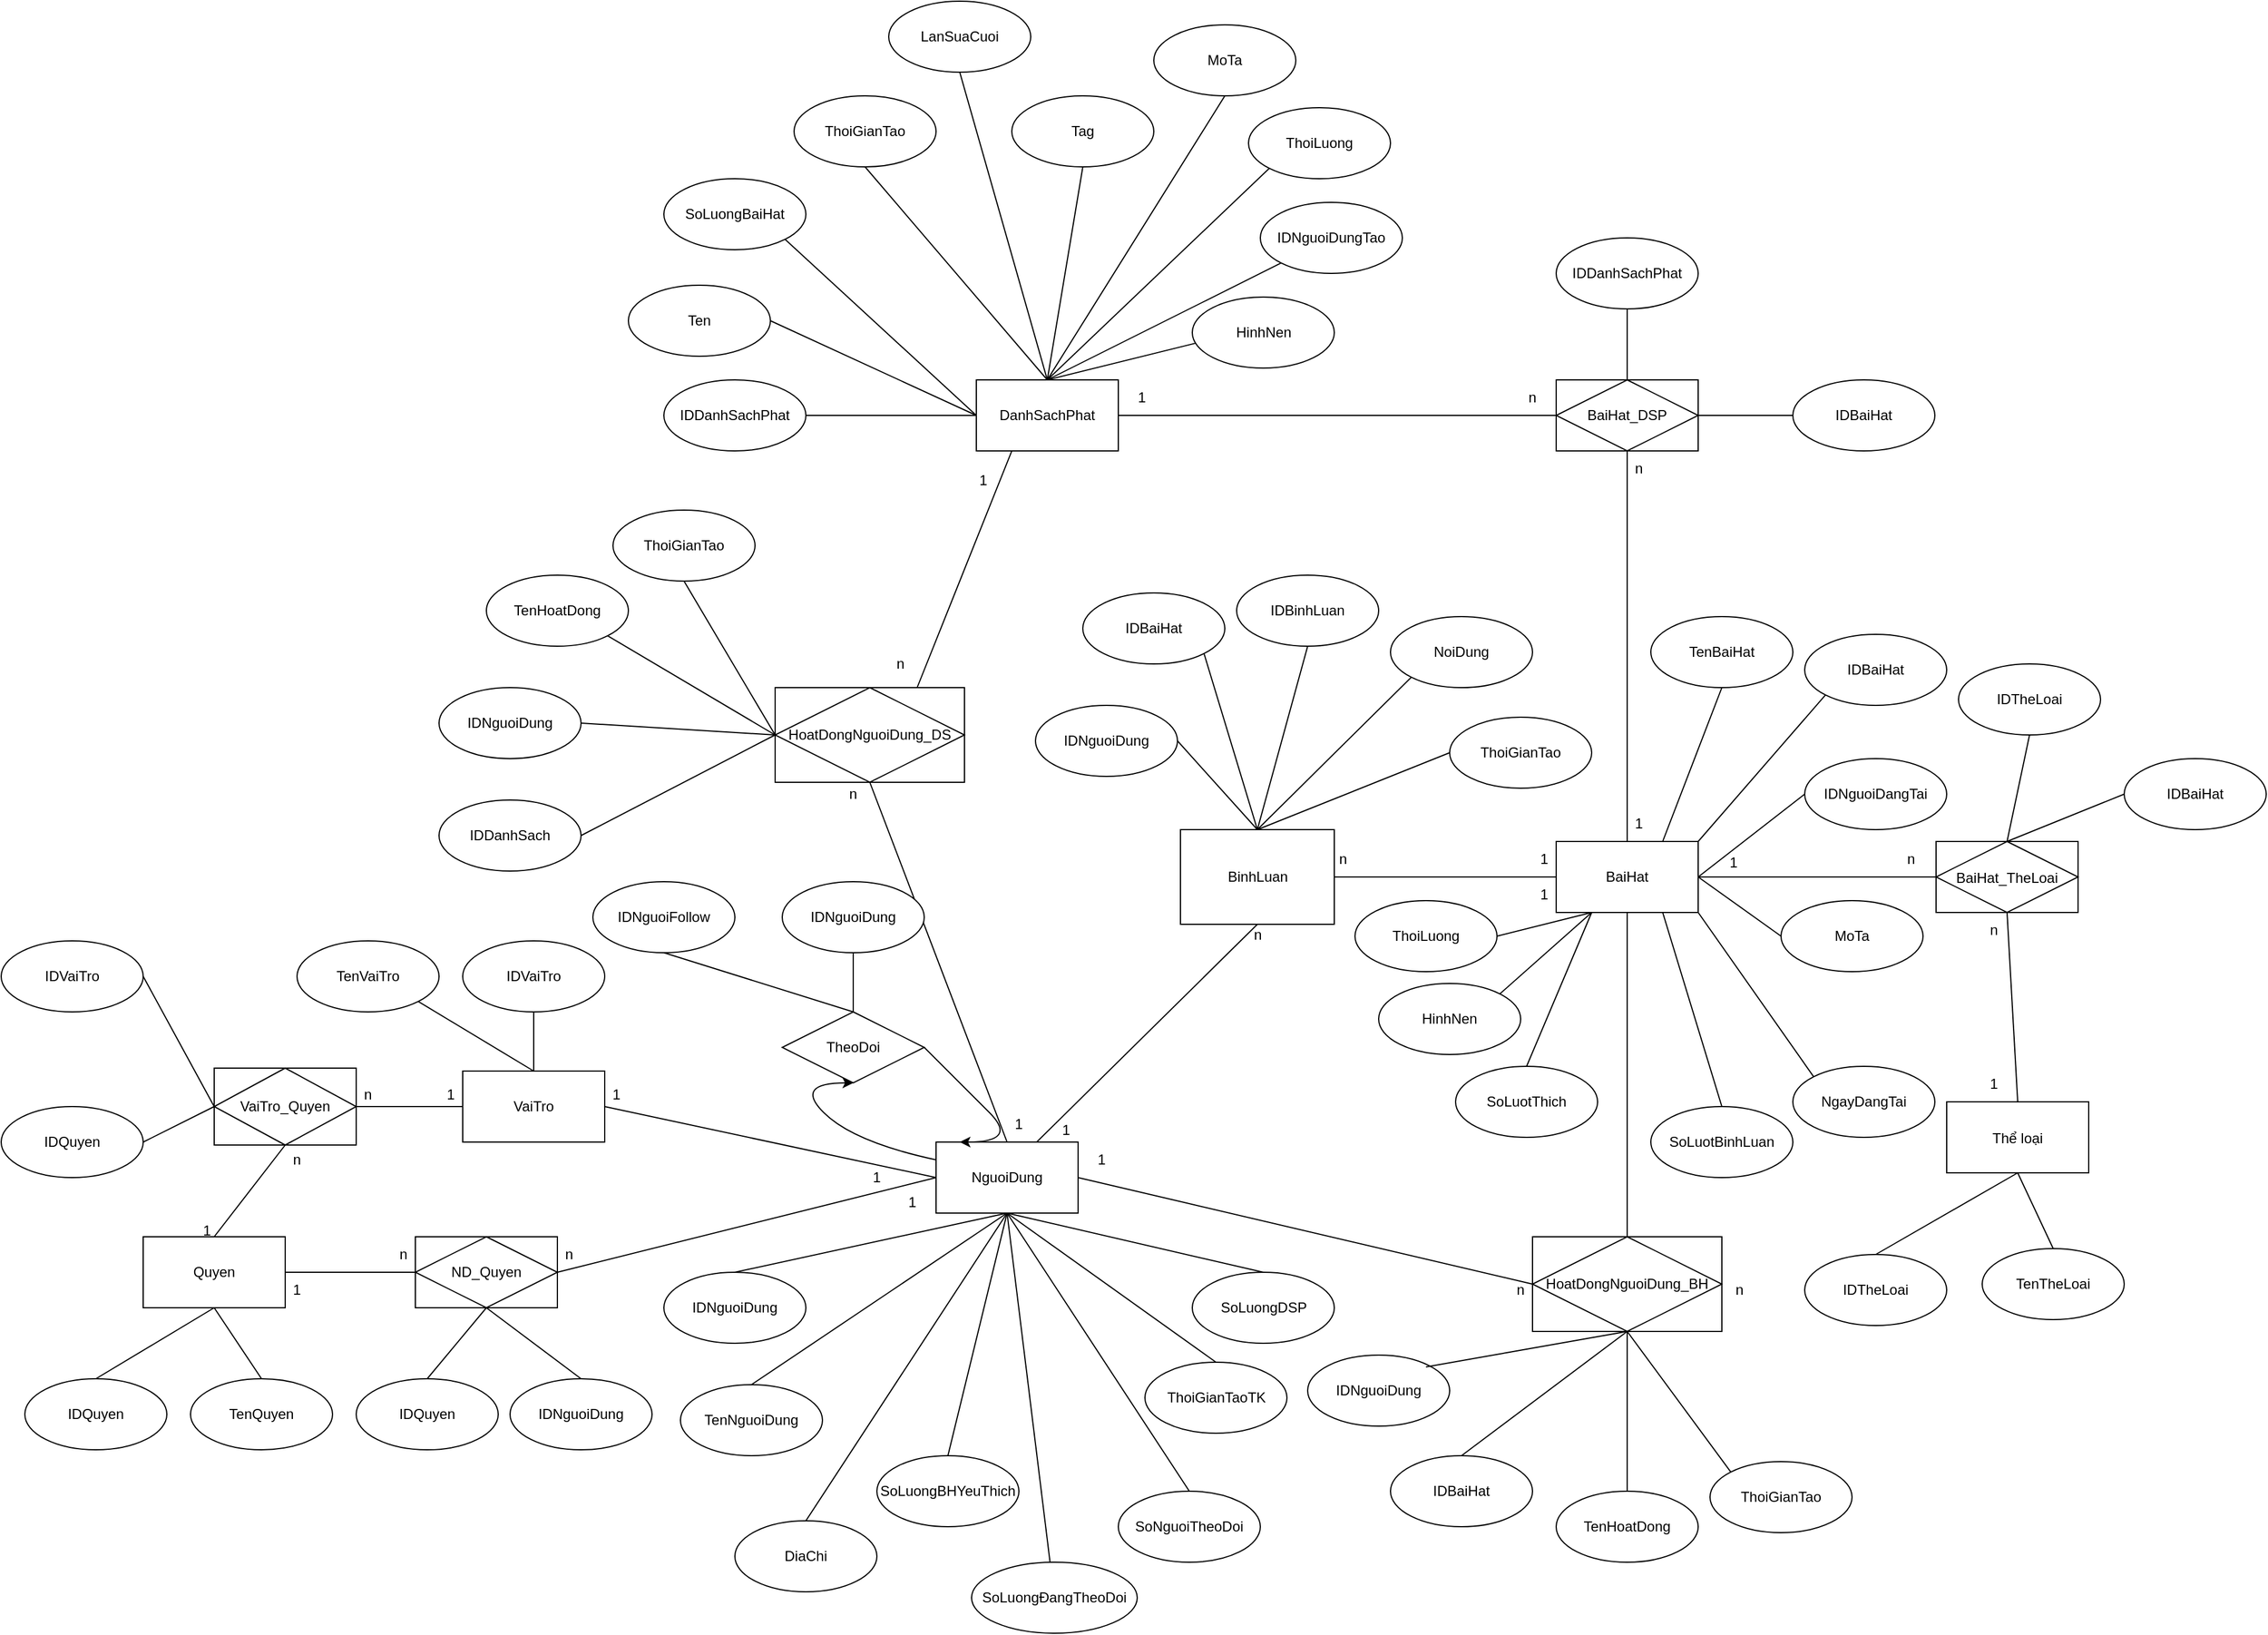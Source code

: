 <mxfile version="22.0.2" type="device">
  <diagram name="Page-1" id="-ILcoEL2dhSZUmV7pRNn">
    <mxGraphModel dx="2293" dy="1827" grid="1" gridSize="10" guides="1" tooltips="1" connect="1" arrows="1" fold="1" page="1" pageScale="1" pageWidth="827" pageHeight="1169" math="0" shadow="0">
      <root>
        <mxCell id="0" />
        <mxCell id="1" parent="0" />
        <mxCell id="sT2HtNUTp19_M7BvmEgK-2" value="NguoiDung" style="rounded=0;whiteSpace=wrap;html=1;" parent="1" vertex="1">
          <mxGeometry x="626" y="504" width="120" height="60" as="geometry" />
        </mxCell>
        <mxCell id="sT2HtNUTp19_M7BvmEgK-5" value="BaiHat" style="rounded=0;whiteSpace=wrap;html=1;" parent="1" vertex="1">
          <mxGeometry x="1150" y="250" width="120" height="60" as="geometry" />
        </mxCell>
        <mxCell id="sT2HtNUTp19_M7BvmEgK-6" value="DanhSachPhat" style="rounded=0;whiteSpace=wrap;html=1;" parent="1" vertex="1">
          <mxGeometry x="660" y="-140" width="120" height="60" as="geometry" />
        </mxCell>
        <mxCell id="sT2HtNUTp19_M7BvmEgK-13" value="VaiTro" style="rounded=0;whiteSpace=wrap;html=1;" parent="1" vertex="1">
          <mxGeometry x="226" y="444" width="120" height="60" as="geometry" />
        </mxCell>
        <mxCell id="sT2HtNUTp19_M7BvmEgK-16" value="" style="endArrow=none;html=1;rounded=0;exitX=0;exitY=0.5;exitDx=0;exitDy=0;entryX=1;entryY=0.5;entryDx=0;entryDy=0;" parent="1" source="sT2HtNUTp19_M7BvmEgK-2" target="sT2HtNUTp19_M7BvmEgK-13" edge="1">
          <mxGeometry width="50" height="50" relative="1" as="geometry">
            <mxPoint x="976" y="544" as="sourcePoint" />
            <mxPoint x="386" y="524" as="targetPoint" />
          </mxGeometry>
        </mxCell>
        <mxCell id="sT2HtNUTp19_M7BvmEgK-17" value="" style="endArrow=none;html=1;rounded=0;exitX=0.75;exitY=0;exitDx=0;exitDy=0;entryX=0.25;entryY=1;entryDx=0;entryDy=0;" parent="1" source="sT2HtNUTp19_M7BvmEgK-34" target="sT2HtNUTp19_M7BvmEgK-6" edge="1">
          <mxGeometry width="50" height="50" relative="1" as="geometry">
            <mxPoint x="370" as="sourcePoint" />
            <mxPoint x="374" y="80" as="targetPoint" />
          </mxGeometry>
        </mxCell>
        <mxCell id="sT2HtNUTp19_M7BvmEgK-21" value="" style="endArrow=none;html=1;rounded=0;exitX=0.5;exitY=0;exitDx=0;exitDy=0;entryX=0.5;entryY=1;entryDx=0;entryDy=0;" parent="1" source="sT2HtNUTp19_M7BvmEgK-37" target="sT2HtNUTp19_M7BvmEgK-5" edge="1">
          <mxGeometry width="50" height="50" relative="1" as="geometry">
            <mxPoint x="620.0" y="280" as="sourcePoint" />
            <mxPoint x="510" y="10" as="targetPoint" />
          </mxGeometry>
        </mxCell>
        <mxCell id="sT2HtNUTp19_M7BvmEgK-22" value="" style="endArrow=none;html=1;rounded=0;exitX=0;exitY=0.5;exitDx=0;exitDy=0;entryX=1;entryY=0.5;entryDx=0;entryDy=0;" parent="1" source="sT2HtNUTp19_M7BvmEgK-37" target="sT2HtNUTp19_M7BvmEgK-2" edge="1">
          <mxGeometry width="50" height="50" relative="1" as="geometry">
            <mxPoint x="460.0" y="280" as="sourcePoint" />
            <mxPoint x="520" y="20" as="targetPoint" />
          </mxGeometry>
        </mxCell>
        <mxCell id="sT2HtNUTp19_M7BvmEgK-29" value="" style="endArrow=none;html=1;rounded=0;entryX=0.5;entryY=0;entryDx=0;entryDy=0;exitX=0.5;exitY=1;exitDx=0;exitDy=0;" parent="1" source="sT2HtNUTp19_M7BvmEgK-35" target="sT2HtNUTp19_M7BvmEgK-2" edge="1">
          <mxGeometry width="50" height="50" relative="1" as="geometry">
            <mxPoint x="490" y="30" as="sourcePoint" />
            <mxPoint x="150" y="290" as="targetPoint" />
          </mxGeometry>
        </mxCell>
        <mxCell id="sT2HtNUTp19_M7BvmEgK-31" value="Quyen" style="rounded=0;whiteSpace=wrap;html=1;" parent="1" vertex="1">
          <mxGeometry x="-44" y="584" width="120" height="60" as="geometry" />
        </mxCell>
        <mxCell id="sT2HtNUTp19_M7BvmEgK-34" value="" style="whiteSpace=wrap;html=1;" parent="1" vertex="1">
          <mxGeometry x="490" y="120" width="160" height="80" as="geometry" />
        </mxCell>
        <mxCell id="sT2HtNUTp19_M7BvmEgK-35" value="HoatDongNguoiDung_DS" style="rhombus;whiteSpace=wrap;html=1;" parent="1" vertex="1">
          <mxGeometry x="490" y="120" width="160" height="80" as="geometry" />
        </mxCell>
        <mxCell id="sT2HtNUTp19_M7BvmEgK-36" value="" style="whiteSpace=wrap;html=1;" parent="1" vertex="1">
          <mxGeometry x="1130" y="584" width="160" height="80" as="geometry" />
        </mxCell>
        <mxCell id="sT2HtNUTp19_M7BvmEgK-37" value="HoatDongNguoiDung_BH" style="rhombus;whiteSpace=wrap;html=1;" parent="1" vertex="1">
          <mxGeometry x="1130" y="584" width="160" height="80" as="geometry" />
        </mxCell>
        <mxCell id="sT2HtNUTp19_M7BvmEgK-38" value="" style="endArrow=none;html=1;rounded=0;exitX=0.5;exitY=0;exitDx=0;exitDy=0;entryX=0.5;entryY=1;entryDx=0;entryDy=0;" parent="1" source="sT2HtNUTp19_M7BvmEgK-31" target="8v8AophPvBQzJHV3zYns-29" edge="1">
          <mxGeometry width="50" height="50" relative="1" as="geometry">
            <mxPoint x="636" y="544" as="sourcePoint" />
            <mxPoint x="76" y="514" as="targetPoint" />
          </mxGeometry>
        </mxCell>
        <mxCell id="sT2HtNUTp19_M7BvmEgK-39" value="" style="endArrow=none;html=1;rounded=0;exitX=1;exitY=0.5;exitDx=0;exitDy=0;entryX=0;entryY=0.5;entryDx=0;entryDy=0;" parent="1" source="8v8AophPvBQzJHV3zYns-29" target="sT2HtNUTp19_M7BvmEgK-13" edge="1">
          <mxGeometry width="50" height="50" relative="1" as="geometry">
            <mxPoint x="126" y="474" as="sourcePoint" />
            <mxPoint x="396" y="554" as="targetPoint" />
          </mxGeometry>
        </mxCell>
        <mxCell id="sT2HtNUTp19_M7BvmEgK-41" value="" style="endArrow=none;html=1;rounded=0;exitX=0.5;exitY=1;exitDx=0;exitDy=0;" parent="1" source="8v8AophPvBQzJHV3zYns-56" target="sT2HtNUTp19_M7BvmEgK-5" edge="1">
          <mxGeometry width="50" height="50" relative="1" as="geometry">
            <mxPoint x="1210" y="-70" as="sourcePoint" />
            <mxPoint x="730" y="-100" as="targetPoint" />
          </mxGeometry>
        </mxCell>
        <mxCell id="sT2HtNUTp19_M7BvmEgK-42" value="" style="endArrow=none;html=1;rounded=0;exitX=0;exitY=0.5;exitDx=0;exitDy=0;entryX=1;entryY=0.5;entryDx=0;entryDy=0;" parent="1" source="8v8AophPvBQzJHV3zYns-56" target="sT2HtNUTp19_M7BvmEgK-6" edge="1">
          <mxGeometry width="50" height="50" relative="1" as="geometry">
            <mxPoint x="1130" y="-110" as="sourcePoint" />
            <mxPoint x="680" y="-90" as="targetPoint" />
          </mxGeometry>
        </mxCell>
        <mxCell id="sT2HtNUTp19_M7BvmEgK-54" value="NoiDung" style="ellipse;whiteSpace=wrap;html=1;" parent="1" vertex="1">
          <mxGeometry x="1010" y="60" width="120" height="60" as="geometry" />
        </mxCell>
        <mxCell id="sT2HtNUTp19_M7BvmEgK-56" value="IDNguoiDung" style="ellipse;whiteSpace=wrap;html=1;" parent="1" vertex="1">
          <mxGeometry x="710" y="135" width="120" height="60" as="geometry" />
        </mxCell>
        <mxCell id="sT2HtNUTp19_M7BvmEgK-57" value="ThoiGianTao" style="ellipse;whiteSpace=wrap;html=1;" parent="1" vertex="1">
          <mxGeometry x="1060" y="145" width="120" height="60" as="geometry" />
        </mxCell>
        <mxCell id="sT2HtNUTp19_M7BvmEgK-58" value="IDBaiHat" style="ellipse;whiteSpace=wrap;html=1;" parent="1" vertex="1">
          <mxGeometry x="750" y="40" width="120" height="60" as="geometry" />
        </mxCell>
        <mxCell id="vQQqNm_GQk6VHiv7V1Hn-1" value="BinhLuan" style="whiteSpace=wrap;html=1;" parent="1" vertex="1">
          <mxGeometry x="832.5" y="240" width="130" height="80" as="geometry" />
        </mxCell>
        <mxCell id="vQQqNm_GQk6VHiv7V1Hn-3" value="" style="endArrow=none;html=1;rounded=0;exitX=0;exitY=0.5;exitDx=0;exitDy=0;entryX=1;entryY=0.5;entryDx=0;entryDy=0;" parent="1" source="sT2HtNUTp19_M7BvmEgK-5" target="vQQqNm_GQk6VHiv7V1Hn-1" edge="1">
          <mxGeometry width="50" height="50" relative="1" as="geometry">
            <mxPoint x="810" y="290" as="sourcePoint" />
            <mxPoint x="1100" y="290" as="targetPoint" />
          </mxGeometry>
        </mxCell>
        <mxCell id="vQQqNm_GQk6VHiv7V1Hn-4" value="" style="endArrow=none;html=1;rounded=0;exitX=0.75;exitY=1;exitDx=0;exitDy=0;entryX=0.5;entryY=1;entryDx=0;entryDy=0;" parent="1" source="8v8AophPvBQzJHV3zYns-40" target="vQQqNm_GQk6VHiv7V1Hn-1" edge="1">
          <mxGeometry width="50" height="50" relative="1" as="geometry">
            <mxPoint x="820" y="300" as="sourcePoint" />
            <mxPoint x="655.0" y="190" as="targetPoint" />
          </mxGeometry>
        </mxCell>
        <mxCell id="vQQqNm_GQk6VHiv7V1Hn-5" value="" style="endArrow=none;html=1;rounded=0;entryX=0.5;entryY=0;entryDx=0;entryDy=0;exitX=0;exitY=0.5;exitDx=0;exitDy=0;" parent="1" source="sT2HtNUTp19_M7BvmEgK-57" target="vQQqNm_GQk6VHiv7V1Hn-1" edge="1">
          <mxGeometry width="50" height="50" relative="1" as="geometry">
            <mxPoint x="457.5" y="25" as="sourcePoint" />
            <mxPoint x="457.5" y="345" as="targetPoint" />
          </mxGeometry>
        </mxCell>
        <mxCell id="vQQqNm_GQk6VHiv7V1Hn-6" value="" style="endArrow=none;html=1;rounded=0;entryX=0.5;entryY=0;entryDx=0;entryDy=0;exitX=0;exitY=1;exitDx=0;exitDy=0;" parent="1" source="sT2HtNUTp19_M7BvmEgK-54" target="vQQqNm_GQk6VHiv7V1Hn-1" edge="1">
          <mxGeometry width="50" height="50" relative="1" as="geometry">
            <mxPoint x="467.5" y="35" as="sourcePoint" />
            <mxPoint x="877.5" y="235" as="targetPoint" />
          </mxGeometry>
        </mxCell>
        <mxCell id="vQQqNm_GQk6VHiv7V1Hn-7" value="" style="endArrow=none;html=1;rounded=0;entryX=1;entryY=1;entryDx=0;entryDy=0;exitX=0.5;exitY=0;exitDx=0;exitDy=0;" parent="1" source="vQQqNm_GQk6VHiv7V1Hn-1" target="sT2HtNUTp19_M7BvmEgK-58" edge="1">
          <mxGeometry width="50" height="50" relative="1" as="geometry">
            <mxPoint x="877.5" y="235" as="sourcePoint" />
            <mxPoint x="477.5" y="365" as="targetPoint" />
          </mxGeometry>
        </mxCell>
        <mxCell id="vQQqNm_GQk6VHiv7V1Hn-8" value="" style="endArrow=none;html=1;rounded=0;entryX=1;entryY=0.5;entryDx=0;entryDy=0;exitX=0.5;exitY=0;exitDx=0;exitDy=0;" parent="1" source="vQQqNm_GQk6VHiv7V1Hn-1" target="sT2HtNUTp19_M7BvmEgK-56" edge="1">
          <mxGeometry width="50" height="50" relative="1" as="geometry">
            <mxPoint x="877.5" y="235" as="sourcePoint" />
            <mxPoint x="487.5" y="375" as="targetPoint" />
          </mxGeometry>
        </mxCell>
        <mxCell id="vQQqNm_GQk6VHiv7V1Hn-10" value="TenHoatDong" style="ellipse;whiteSpace=wrap;html=1;direction=east;" parent="1" vertex="1">
          <mxGeometry x="246" y="25" width="120" height="60" as="geometry" />
        </mxCell>
        <mxCell id="vQQqNm_GQk6VHiv7V1Hn-11" value="ThoiGianTao" style="ellipse;whiteSpace=wrap;html=1;direction=east;" parent="1" vertex="1">
          <mxGeometry x="353" y="-30" width="120" height="60" as="geometry" />
        </mxCell>
        <mxCell id="vQQqNm_GQk6VHiv7V1Hn-13" value="IDNguoiDung" style="ellipse;whiteSpace=wrap;html=1;direction=east;" parent="1" vertex="1">
          <mxGeometry x="206" y="120" width="120" height="60" as="geometry" />
        </mxCell>
        <mxCell id="vQQqNm_GQk6VHiv7V1Hn-14" value="IDDanhSach" style="ellipse;whiteSpace=wrap;html=1;direction=east;" parent="1" vertex="1">
          <mxGeometry x="206" y="215" width="120" height="60" as="geometry" />
        </mxCell>
        <mxCell id="vQQqNm_GQk6VHiv7V1Hn-15" value="" style="endArrow=none;html=1;rounded=0;entryX=1;entryY=1;entryDx=0;entryDy=0;exitX=0;exitY=0.5;exitDx=0;exitDy=0;" parent="1" source="sT2HtNUTp19_M7BvmEgK-35" target="vQQqNm_GQk6VHiv7V1Hn-10" edge="1">
          <mxGeometry width="50" height="50" relative="1" as="geometry">
            <mxPoint x="-130" y="-275" as="sourcePoint" />
            <mxPoint x="-490" y="-405" as="targetPoint" />
          </mxGeometry>
        </mxCell>
        <mxCell id="vQQqNm_GQk6VHiv7V1Hn-16" value="" style="endArrow=none;html=1;rounded=0;exitX=0;exitY=0.5;exitDx=0;exitDy=0;entryX=0.5;entryY=1;entryDx=0;entryDy=0;" parent="1" source="sT2HtNUTp19_M7BvmEgK-34" target="vQQqNm_GQk6VHiv7V1Hn-11" edge="1">
          <mxGeometry width="50" height="50" relative="1" as="geometry">
            <mxPoint x="-130" y="-275" as="sourcePoint" />
            <mxPoint x="-480" y="-395" as="targetPoint" />
          </mxGeometry>
        </mxCell>
        <mxCell id="vQQqNm_GQk6VHiv7V1Hn-17" value="" style="endArrow=none;html=1;rounded=0;exitX=0;exitY=0.5;exitDx=0;exitDy=0;entryX=1;entryY=0.5;entryDx=0;entryDy=0;" parent="1" source="sT2HtNUTp19_M7BvmEgK-34" target="vQQqNm_GQk6VHiv7V1Hn-14" edge="1">
          <mxGeometry width="50" height="50" relative="1" as="geometry">
            <mxPoint x="-130" y="-275" as="sourcePoint" />
            <mxPoint x="-470" y="-385" as="targetPoint" />
          </mxGeometry>
        </mxCell>
        <mxCell id="vQQqNm_GQk6VHiv7V1Hn-18" value="" style="endArrow=none;html=1;rounded=0;exitX=0;exitY=0.5;exitDx=0;exitDy=0;entryX=1;entryY=0.5;entryDx=0;entryDy=0;" parent="1" source="sT2HtNUTp19_M7BvmEgK-35" target="vQQqNm_GQk6VHiv7V1Hn-13" edge="1">
          <mxGeometry width="50" height="50" relative="1" as="geometry">
            <mxPoint x="-130" y="-275" as="sourcePoint" />
            <mxPoint x="-460" y="-375" as="targetPoint" />
          </mxGeometry>
        </mxCell>
        <mxCell id="vQQqNm_GQk6VHiv7V1Hn-19" value="IDNguoiDung" style="ellipse;whiteSpace=wrap;html=1;" parent="1" vertex="1">
          <mxGeometry x="940" y="684" width="120" height="60" as="geometry" />
        </mxCell>
        <mxCell id="vQQqNm_GQk6VHiv7V1Hn-20" value="ThoiGianTao" style="ellipse;whiteSpace=wrap;html=1;" parent="1" vertex="1">
          <mxGeometry x="1280" y="774" width="120" height="60" as="geometry" />
        </mxCell>
        <mxCell id="vQQqNm_GQk6VHiv7V1Hn-22" value="IDBaiHat" style="ellipse;whiteSpace=wrap;html=1;" parent="1" vertex="1">
          <mxGeometry x="1010" y="769" width="120" height="60" as="geometry" />
        </mxCell>
        <mxCell id="vQQqNm_GQk6VHiv7V1Hn-23" value="" style="endArrow=none;html=1;rounded=0;exitX=0.5;exitY=1;exitDx=0;exitDy=0;entryX=0;entryY=0;entryDx=0;entryDy=0;" parent="1" source="sT2HtNUTp19_M7BvmEgK-36" target="vQQqNm_GQk6VHiv7V1Hn-20" edge="1">
          <mxGeometry width="50" height="50" relative="1" as="geometry">
            <mxPoint x="1140" y="634" as="sourcePoint" />
            <mxPoint x="850" y="534" as="targetPoint" />
          </mxGeometry>
        </mxCell>
        <mxCell id="vQQqNm_GQk6VHiv7V1Hn-24" value="" style="endArrow=none;html=1;rounded=0;exitX=0.5;exitY=1;exitDx=0;exitDy=0;entryX=0.5;entryY=0;entryDx=0;entryDy=0;" parent="1" source="sT2HtNUTp19_M7BvmEgK-37" target="17" edge="1">
          <mxGeometry width="50" height="50" relative="1" as="geometry">
            <mxPoint x="1150" y="644" as="sourcePoint" />
            <mxPoint x="1210" y="794" as="targetPoint" />
          </mxGeometry>
        </mxCell>
        <mxCell id="vQQqNm_GQk6VHiv7V1Hn-25" value="" style="endArrow=none;html=1;rounded=0;exitX=0.5;exitY=1;exitDx=0;exitDy=0;entryX=0.5;entryY=0;entryDx=0;entryDy=0;" parent="1" source="sT2HtNUTp19_M7BvmEgK-36" target="vQQqNm_GQk6VHiv7V1Hn-22" edge="1">
          <mxGeometry width="50" height="50" relative="1" as="geometry">
            <mxPoint x="1160" y="654" as="sourcePoint" />
            <mxPoint x="870" y="554" as="targetPoint" />
          </mxGeometry>
        </mxCell>
        <mxCell id="vQQqNm_GQk6VHiv7V1Hn-26" value="" style="endArrow=none;html=1;rounded=0;exitX=0.5;exitY=1;exitDx=0;exitDy=0;entryX=0.833;entryY=0.167;entryDx=0;entryDy=0;entryPerimeter=0;" parent="1" source="sT2HtNUTp19_M7BvmEgK-37" target="vQQqNm_GQk6VHiv7V1Hn-19" edge="1">
          <mxGeometry width="50" height="50" relative="1" as="geometry">
            <mxPoint x="1170" y="664" as="sourcePoint" />
            <mxPoint x="1063.074" y="693.116" as="targetPoint" />
          </mxGeometry>
        </mxCell>
        <mxCell id="vQQqNm_GQk6VHiv7V1Hn-29" value="IDBinhLuan" style="ellipse;whiteSpace=wrap;html=1;" parent="1" vertex="1">
          <mxGeometry x="880" y="25" width="120" height="60" as="geometry" />
        </mxCell>
        <mxCell id="vQQqNm_GQk6VHiv7V1Hn-30" value="" style="endArrow=none;html=1;rounded=0;entryX=0.5;entryY=1;entryDx=0;entryDy=0;exitX=0.5;exitY=0;exitDx=0;exitDy=0;" parent="1" source="vQQqNm_GQk6VHiv7V1Hn-1" target="vQQqNm_GQk6VHiv7V1Hn-29" edge="1">
          <mxGeometry width="50" height="50" relative="1" as="geometry">
            <mxPoint x="857.5" y="165" as="sourcePoint" />
            <mxPoint x="770.5" y="116" as="targetPoint" />
          </mxGeometry>
        </mxCell>
        <mxCell id="vQQqNm_GQk6VHiv7V1Hn-31" value="LanSuaCuoi" style="ellipse;whiteSpace=wrap;html=1;direction=east;" parent="1" vertex="1">
          <mxGeometry x="586" y="-460" width="120" height="60" as="geometry" />
        </mxCell>
        <mxCell id="vQQqNm_GQk6VHiv7V1Hn-32" value="ThoiGianTao" style="ellipse;whiteSpace=wrap;html=1;direction=east;" parent="1" vertex="1">
          <mxGeometry x="506" y="-380" width="120" height="60" as="geometry" />
        </mxCell>
        <mxCell id="vQQqNm_GQk6VHiv7V1Hn-33" value="ThoiLuong" style="ellipse;whiteSpace=wrap;html=1;direction=east;" parent="1" vertex="1">
          <mxGeometry x="890" y="-370" width="120" height="60" as="geometry" />
        </mxCell>
        <mxCell id="vQQqNm_GQk6VHiv7V1Hn-34" value="Tag" style="ellipse;whiteSpace=wrap;html=1;direction=east;" parent="1" vertex="1">
          <mxGeometry x="690" y="-380" width="120" height="60" as="geometry" />
        </mxCell>
        <mxCell id="vQQqNm_GQk6VHiv7V1Hn-35" value="Ten" style="ellipse;whiteSpace=wrap;html=1;direction=east;" parent="1" vertex="1">
          <mxGeometry x="366" y="-220" width="120" height="60" as="geometry" />
        </mxCell>
        <mxCell id="vQQqNm_GQk6VHiv7V1Hn-36" value="IDDanhSachPhat" style="ellipse;whiteSpace=wrap;html=1;direction=east;" parent="1" vertex="1">
          <mxGeometry x="396" y="-140" width="120" height="60" as="geometry" />
        </mxCell>
        <mxCell id="vQQqNm_GQk6VHiv7V1Hn-48" value="IDNguoiDungTao" style="ellipse;whiteSpace=wrap;html=1;direction=east;" parent="1" vertex="1">
          <mxGeometry x="900" y="-290" width="120" height="60" as="geometry" />
        </mxCell>
        <mxCell id="vQQqNm_GQk6VHiv7V1Hn-49" value="MoTa" style="ellipse;whiteSpace=wrap;html=1;direction=east;" parent="1" vertex="1">
          <mxGeometry x="810" y="-440" width="120" height="60" as="geometry" />
        </mxCell>
        <mxCell id="vQQqNm_GQk6VHiv7V1Hn-50" value="HinhNen" style="ellipse;whiteSpace=wrap;html=1;direction=east;" parent="1" vertex="1">
          <mxGeometry x="842.5" y="-210" width="120" height="60" as="geometry" />
        </mxCell>
        <mxCell id="vQQqNm_GQk6VHiv7V1Hn-52" value="SoLuongBaiHat" style="ellipse;whiteSpace=wrap;html=1;direction=east;" parent="1" vertex="1">
          <mxGeometry x="396" y="-310" width="120" height="60" as="geometry" />
        </mxCell>
        <mxCell id="iN-H5YcmdpXsgLZ0tYUm-12" value="SoLuotBinhLuan" style="ellipse;whiteSpace=wrap;html=1;" parent="1" vertex="1">
          <mxGeometry x="1230" y="474" width="120" height="60" as="geometry" />
        </mxCell>
        <mxCell id="iN-H5YcmdpXsgLZ0tYUm-13" value="TenBaiHat" style="ellipse;whiteSpace=wrap;html=1;" parent="1" vertex="1">
          <mxGeometry x="1230" y="60" width="120" height="60" as="geometry" />
        </mxCell>
        <mxCell id="iN-H5YcmdpXsgLZ0tYUm-14" value="IDBaiHat" style="ellipse;whiteSpace=wrap;html=1;" parent="1" vertex="1">
          <mxGeometry x="1360" y="75" width="120" height="60" as="geometry" />
        </mxCell>
        <mxCell id="iN-H5YcmdpXsgLZ0tYUm-16" value="MoTa" style="ellipse;whiteSpace=wrap;html=1;" parent="1" vertex="1">
          <mxGeometry x="1340" y="300" width="120" height="60" as="geometry" />
        </mxCell>
        <mxCell id="iN-H5YcmdpXsgLZ0tYUm-17" value="NgayDangTai" style="ellipse;whiteSpace=wrap;html=1;" parent="1" vertex="1">
          <mxGeometry x="1350" y="440" width="120" height="60" as="geometry" />
        </mxCell>
        <mxCell id="iN-H5YcmdpXsgLZ0tYUm-20" value="SoLuotThich" style="ellipse;whiteSpace=wrap;html=1;" parent="1" vertex="1">
          <mxGeometry x="1065" y="440" width="120" height="60" as="geometry" />
        </mxCell>
        <mxCell id="iN-H5YcmdpXsgLZ0tYUm-21" value="IDNguoiDangTai" style="ellipse;whiteSpace=wrap;html=1;" parent="1" vertex="1">
          <mxGeometry x="1360" y="180" width="120" height="60" as="geometry" />
        </mxCell>
        <mxCell id="iN-H5YcmdpXsgLZ0tYUm-24" value="" style="endArrow=none;html=1;rounded=0;entryX=0.75;entryY=0;entryDx=0;entryDy=0;exitX=0.5;exitY=1;exitDx=0;exitDy=0;" parent="1" source="iN-H5YcmdpXsgLZ0tYUm-13" target="sT2HtNUTp19_M7BvmEgK-5" edge="1">
          <mxGeometry width="50" height="50" relative="1" as="geometry">
            <mxPoint x="1385" y="150" as="sourcePoint" />
            <mxPoint x="1220" y="210" as="targetPoint" />
          </mxGeometry>
        </mxCell>
        <mxCell id="iN-H5YcmdpXsgLZ0tYUm-25" value="" style="endArrow=none;html=1;rounded=0;entryX=1;entryY=0;entryDx=0;entryDy=0;exitX=0;exitY=1;exitDx=0;exitDy=0;" parent="1" source="iN-H5YcmdpXsgLZ0tYUm-14" target="sT2HtNUTp19_M7BvmEgK-5" edge="1">
          <mxGeometry width="50" height="50" relative="1" as="geometry">
            <mxPoint x="1320" y="90" as="sourcePoint" />
            <mxPoint x="1280" y="260" as="targetPoint" />
          </mxGeometry>
        </mxCell>
        <mxCell id="iN-H5YcmdpXsgLZ0tYUm-26" value="" style="endArrow=none;html=1;rounded=0;entryX=1;entryY=0.5;entryDx=0;entryDy=0;exitX=0;exitY=0.5;exitDx=0;exitDy=0;" parent="1" source="iN-H5YcmdpXsgLZ0tYUm-21" target="sT2HtNUTp19_M7BvmEgK-5" edge="1">
          <mxGeometry width="50" height="50" relative="1" as="geometry">
            <mxPoint x="1330" y="100" as="sourcePoint" />
            <mxPoint x="1290" y="270" as="targetPoint" />
          </mxGeometry>
        </mxCell>
        <mxCell id="iN-H5YcmdpXsgLZ0tYUm-27" value="" style="endArrow=none;html=1;rounded=0;entryX=1;entryY=0.5;entryDx=0;entryDy=0;exitX=0;exitY=0.5;exitDx=0;exitDy=0;" parent="1" source="JGUyWFjOkHKqj5wYNX54-18" target="sT2HtNUTp19_M7BvmEgK-5" edge="1">
          <mxGeometry width="50" height="50" relative="1" as="geometry">
            <mxPoint x="1430" y="280" as="sourcePoint" />
            <mxPoint x="1300" y="280" as="targetPoint" />
          </mxGeometry>
        </mxCell>
        <mxCell id="iN-H5YcmdpXsgLZ0tYUm-28" value="" style="endArrow=none;html=1;rounded=0;exitX=0;exitY=0.5;exitDx=0;exitDy=0;entryX=1;entryY=0.5;entryDx=0;entryDy=0;" parent="1" source="iN-H5YcmdpXsgLZ0tYUm-16" target="sT2HtNUTp19_M7BvmEgK-5" edge="1">
          <mxGeometry width="50" height="50" relative="1" as="geometry">
            <mxPoint x="1350" y="120" as="sourcePoint" />
            <mxPoint x="1280" y="300" as="targetPoint" />
          </mxGeometry>
        </mxCell>
        <mxCell id="iN-H5YcmdpXsgLZ0tYUm-29" value="" style="endArrow=none;html=1;rounded=0;entryX=1;entryY=1;entryDx=0;entryDy=0;exitX=0;exitY=0;exitDx=0;exitDy=0;" parent="1" source="iN-H5YcmdpXsgLZ0tYUm-17" target="sT2HtNUTp19_M7BvmEgK-5" edge="1">
          <mxGeometry width="50" height="50" relative="1" as="geometry">
            <mxPoint x="1360" y="130" as="sourcePoint" />
            <mxPoint x="1320" y="300" as="targetPoint" />
          </mxGeometry>
        </mxCell>
        <mxCell id="iN-H5YcmdpXsgLZ0tYUm-30" value="" style="endArrow=none;html=1;rounded=0;entryX=0.25;entryY=1;entryDx=0;entryDy=0;exitX=0.5;exitY=0;exitDx=0;exitDy=0;" parent="1" source="iN-H5YcmdpXsgLZ0tYUm-20" target="sT2HtNUTp19_M7BvmEgK-5" edge="1">
          <mxGeometry width="50" height="50" relative="1" as="geometry">
            <mxPoint x="1325" y="150" as="sourcePoint" />
            <mxPoint x="1165" y="320" as="targetPoint" />
          </mxGeometry>
        </mxCell>
        <mxCell id="iN-H5YcmdpXsgLZ0tYUm-31" value="" style="endArrow=none;html=1;rounded=0;entryX=0.5;entryY=0;entryDx=0;entryDy=0;exitX=0.75;exitY=1;exitDx=0;exitDy=0;" parent="1" source="sT2HtNUTp19_M7BvmEgK-5" target="iN-H5YcmdpXsgLZ0tYUm-12" edge="1">
          <mxGeometry width="50" height="50" relative="1" as="geometry">
            <mxPoint x="1380" y="150" as="sourcePoint" />
            <mxPoint x="1340" y="320" as="targetPoint" />
          </mxGeometry>
        </mxCell>
        <mxCell id="iN-H5YcmdpXsgLZ0tYUm-36" value="IDNguoiDung" style="ellipse;whiteSpace=wrap;html=1;" parent="1" vertex="1">
          <mxGeometry x="396" y="614" width="120" height="60" as="geometry" />
        </mxCell>
        <mxCell id="iN-H5YcmdpXsgLZ0tYUm-37" value="TenNguoiDung" style="ellipse;whiteSpace=wrap;html=1;" parent="1" vertex="1">
          <mxGeometry x="410" y="709" width="120" height="60" as="geometry" />
        </mxCell>
        <mxCell id="iN-H5YcmdpXsgLZ0tYUm-38" value="DiaChi" style="ellipse;whiteSpace=wrap;html=1;" parent="1" vertex="1">
          <mxGeometry x="456" y="824" width="120" height="60" as="geometry" />
        </mxCell>
        <mxCell id="iN-H5YcmdpXsgLZ0tYUm-39" value="SoNguoiTheoDoi" style="ellipse;whiteSpace=wrap;html=1;" parent="1" vertex="1">
          <mxGeometry x="780" y="799" width="120" height="60" as="geometry" />
        </mxCell>
        <mxCell id="iN-H5YcmdpXsgLZ0tYUm-40" value="SoLuongĐangTheoDoi" style="ellipse;whiteSpace=wrap;html=1;" parent="1" vertex="1">
          <mxGeometry x="656" y="859" width="140" height="60" as="geometry" />
        </mxCell>
        <mxCell id="iN-H5YcmdpXsgLZ0tYUm-41" value="ThoiGianTaoTK" style="ellipse;whiteSpace=wrap;html=1;" parent="1" vertex="1">
          <mxGeometry x="802.5" y="690" width="120" height="60" as="geometry" />
        </mxCell>
        <mxCell id="iN-H5YcmdpXsgLZ0tYUm-43" value="SoLuongDSP" style="ellipse;whiteSpace=wrap;html=1;" parent="1" vertex="1">
          <mxGeometry x="842.5" y="614" width="120" height="60" as="geometry" />
        </mxCell>
        <mxCell id="iN-H5YcmdpXsgLZ0tYUm-44" value="SoLuongBHYeuThich" style="ellipse;whiteSpace=wrap;html=1;" parent="1" vertex="1">
          <mxGeometry x="576" y="769" width="120" height="60" as="geometry" />
        </mxCell>
        <mxCell id="iN-H5YcmdpXsgLZ0tYUm-52" value="IDNguoiDung" style="ellipse;whiteSpace=wrap;html=1;" parent="1" vertex="1">
          <mxGeometry x="496" y="284" width="120" height="60" as="geometry" />
        </mxCell>
        <mxCell id="iN-H5YcmdpXsgLZ0tYUm-53" value="IDNguoiFollow" style="ellipse;whiteSpace=wrap;html=1;" parent="1" vertex="1">
          <mxGeometry x="336" y="284" width="120" height="60" as="geometry" />
        </mxCell>
        <mxCell id="iN-H5YcmdpXsgLZ0tYUm-54" value="" style="endArrow=none;html=1;rounded=0;entryX=0.5;entryY=1;entryDx=0;entryDy=0;" parent="1" target="iN-H5YcmdpXsgLZ0tYUm-52" edge="1">
          <mxGeometry width="50" height="50" relative="1" as="geometry">
            <mxPoint x="556" y="394" as="sourcePoint" />
            <mxPoint x="326" y="574" as="targetPoint" />
          </mxGeometry>
        </mxCell>
        <mxCell id="iN-H5YcmdpXsgLZ0tYUm-55" value="" style="endArrow=none;html=1;rounded=0;entryX=0.5;entryY=1;entryDx=0;entryDy=0;exitX=0.5;exitY=0;exitDx=0;exitDy=0;" parent="1" target="iN-H5YcmdpXsgLZ0tYUm-53" edge="1">
          <mxGeometry width="50" height="50" relative="1" as="geometry">
            <mxPoint x="556" y="394" as="sourcePoint" />
            <mxPoint x="566" y="354" as="targetPoint" />
          </mxGeometry>
        </mxCell>
        <mxCell id="3" value="" style="endArrow=none;html=1;rounded=0;exitX=1;exitY=0.5;exitDx=0;exitDy=0;" parent="1" source="8v8AophPvBQzJHV3zYns-33" edge="1">
          <mxGeometry width="50" height="50" relative="1" as="geometry">
            <mxPoint x="346" y="644" as="sourcePoint" />
            <mxPoint x="626" y="534" as="targetPoint" />
          </mxGeometry>
        </mxCell>
        <mxCell id="4" value="" style="endArrow=none;html=1;rounded=0;exitX=1;exitY=0.5;exitDx=0;exitDy=0;entryX=0;entryY=0.5;entryDx=0;entryDy=0;" parent="1" source="sT2HtNUTp19_M7BvmEgK-31" target="8v8AophPvBQzJHV3zYns-33" edge="1">
          <mxGeometry width="50" height="50" relative="1" as="geometry">
            <mxPoint x="86" y="494" as="sourcePoint" />
            <mxPoint x="186" y="644" as="targetPoint" />
          </mxGeometry>
        </mxCell>
        <mxCell id="9" value="Thể loại" style="" parent="1" vertex="1">
          <mxGeometry x="1480" y="470" width="120" height="60" as="geometry" />
        </mxCell>
        <mxCell id="10" value="" style="endArrow=none;html=1;rounded=0;entryX=0.5;entryY=1;entryDx=0;entryDy=0;exitX=0.5;exitY=0;exitDx=0;exitDy=0;" parent="1" source="9" target="JGUyWFjOkHKqj5wYNX54-18" edge="1">
          <mxGeometry width="50" height="50" relative="1" as="geometry">
            <mxPoint x="1471" y="290" as="sourcePoint" />
            <mxPoint x="1571" y="280" as="targetPoint" />
          </mxGeometry>
        </mxCell>
        <mxCell id="17" value="TenHoatDong" style="ellipse;whiteSpace=wrap;html=1;" parent="1" vertex="1">
          <mxGeometry x="1150" y="799" width="120" height="60" as="geometry" />
        </mxCell>
        <mxCell id="jfl2OJvHdywL3-mOBfW8-17" value="HinhNen" style="ellipse;whiteSpace=wrap;html=1;direction=east;" parent="1" vertex="1">
          <mxGeometry x="1000" y="370" width="120" height="60" as="geometry" />
        </mxCell>
        <mxCell id="jfl2OJvHdywL3-mOBfW8-18" value="" style="endArrow=none;html=1;rounded=0;entryX=0.25;entryY=1;entryDx=0;entryDy=0;exitX=1;exitY=0;exitDx=0;exitDy=0;" parent="1" source="jfl2OJvHdywL3-mOBfW8-17" target="sT2HtNUTp19_M7BvmEgK-5" edge="1">
          <mxGeometry width="50" height="50" relative="1" as="geometry">
            <mxPoint x="1222" y="449" as="sourcePoint" />
            <mxPoint x="1250" y="320" as="targetPoint" />
          </mxGeometry>
        </mxCell>
        <mxCell id="JGUyWFjOkHKqj5wYNX54-17" value="" style="" parent="1" vertex="1">
          <mxGeometry x="1471" y="250" width="120" height="60" as="geometry" />
        </mxCell>
        <mxCell id="JGUyWFjOkHKqj5wYNX54-18" value="BaiHat_TheLoai" style="rhombus;" parent="1" vertex="1">
          <mxGeometry x="1471" y="250" width="120" height="60" as="geometry" />
        </mxCell>
        <mxCell id="JGUyWFjOkHKqj5wYNX54-19" value="IDTheLoai" style="ellipse;whiteSpace=wrap;html=1;" parent="1" vertex="1">
          <mxGeometry x="1360" y="599" width="120" height="60" as="geometry" />
        </mxCell>
        <mxCell id="JGUyWFjOkHKqj5wYNX54-20" value="IDTheLoai" style="ellipse;whiteSpace=wrap;html=1;" parent="1" vertex="1">
          <mxGeometry x="1490" y="100" width="120" height="60" as="geometry" />
        </mxCell>
        <mxCell id="JGUyWFjOkHKqj5wYNX54-21" value="TenTheLoai" style="ellipse;whiteSpace=wrap;html=1;" parent="1" vertex="1">
          <mxGeometry x="1510" y="594" width="120" height="60" as="geometry" />
        </mxCell>
        <mxCell id="JGUyWFjOkHKqj5wYNX54-22" value="IDBaiHat" style="ellipse;whiteSpace=wrap;html=1;" parent="1" vertex="1">
          <mxGeometry x="1630" y="180" width="120" height="60" as="geometry" />
        </mxCell>
        <mxCell id="JGUyWFjOkHKqj5wYNX54-23" value="" style="endArrow=none;html=1;rounded=0;entryX=0.5;entryY=1;entryDx=0;entryDy=0;exitX=0.5;exitY=0;exitDx=0;exitDy=0;" parent="1" source="JGUyWFjOkHKqj5wYNX54-21" target="9" edge="1">
          <mxGeometry width="50" height="50" relative="1" as="geometry">
            <mxPoint x="1411" y="170" as="sourcePoint" />
            <mxPoint x="1280" y="290" as="targetPoint" />
          </mxGeometry>
        </mxCell>
        <mxCell id="JGUyWFjOkHKqj5wYNX54-24" value="" style="endArrow=none;html=1;rounded=0;entryX=0.5;entryY=1;entryDx=0;entryDy=0;exitX=0.5;exitY=0;exitDx=0;exitDy=0;" parent="1" source="JGUyWFjOkHKqj5wYNX54-19" target="9" edge="1">
          <mxGeometry width="50" height="50" relative="1" as="geometry">
            <mxPoint x="1421" y="180" as="sourcePoint" />
            <mxPoint x="1290" y="300" as="targetPoint" />
          </mxGeometry>
        </mxCell>
        <mxCell id="JGUyWFjOkHKqj5wYNX54-25" value="" style="endArrow=none;html=1;rounded=0;entryX=0.5;entryY=0;entryDx=0;entryDy=0;exitX=0;exitY=0.5;exitDx=0;exitDy=0;" parent="1" source="JGUyWFjOkHKqj5wYNX54-22" target="JGUyWFjOkHKqj5wYNX54-17" edge="1">
          <mxGeometry width="50" height="50" relative="1" as="geometry">
            <mxPoint x="1431" y="190" as="sourcePoint" />
            <mxPoint x="1300" y="310" as="targetPoint" />
          </mxGeometry>
        </mxCell>
        <mxCell id="JGUyWFjOkHKqj5wYNX54-26" value="" style="endArrow=none;html=1;rounded=0;entryX=0.5;entryY=0;entryDx=0;entryDy=0;exitX=0.5;exitY=1;exitDx=0;exitDy=0;" parent="1" source="JGUyWFjOkHKqj5wYNX54-20" target="JGUyWFjOkHKqj5wYNX54-18" edge="1">
          <mxGeometry width="50" height="50" relative="1" as="geometry">
            <mxPoint x="1650" y="230" as="sourcePoint" />
            <mxPoint x="1310" y="320" as="targetPoint" />
          </mxGeometry>
        </mxCell>
        <mxCell id="8v8AophPvBQzJHV3zYns-17" value="n" style="text;html=1;strokeColor=none;fillColor=none;align=center;verticalAlign=middle;whiteSpace=wrap;rounded=0;" parent="1" vertex="1">
          <mxGeometry x="867.5" y="314" width="60" height="30" as="geometry" />
        </mxCell>
        <mxCell id="8v8AophPvBQzJHV3zYns-18" value="1" style="text;html=1;strokeColor=none;fillColor=none;align=center;verticalAlign=middle;whiteSpace=wrap;rounded=0;" parent="1" vertex="1">
          <mxGeometry x="736" y="504" width="60" height="30" as="geometry" />
        </mxCell>
        <mxCell id="8v8AophPvBQzJHV3zYns-19" value="1" style="text;html=1;strokeColor=none;fillColor=none;align=center;verticalAlign=middle;whiteSpace=wrap;rounded=0;" parent="1" vertex="1">
          <mxGeometry x="1110" y="250" width="60" height="30" as="geometry" />
        </mxCell>
        <mxCell id="8v8AophPvBQzJHV3zYns-20" value="1" style="text;html=1;strokeColor=none;fillColor=none;align=center;verticalAlign=middle;whiteSpace=wrap;rounded=0;" parent="1" vertex="1">
          <mxGeometry x="1110" y="280" width="60" height="30" as="geometry" />
        </mxCell>
        <mxCell id="8v8AophPvBQzJHV3zYns-21" value="1" style="text;html=1;strokeColor=none;fillColor=none;align=center;verticalAlign=middle;whiteSpace=wrap;rounded=0;" parent="1" vertex="1">
          <mxGeometry x="186" y="449" width="60" height="30" as="geometry" />
        </mxCell>
        <mxCell id="8v8AophPvBQzJHV3zYns-22" value="n" style="text;html=1;strokeColor=none;fillColor=none;align=center;verticalAlign=middle;whiteSpace=wrap;rounded=0;" parent="1" vertex="1">
          <mxGeometry x="1275" y="614" width="60" height="30" as="geometry" />
        </mxCell>
        <mxCell id="8v8AophPvBQzJHV3zYns-23" value="n" style="text;html=1;strokeColor=none;fillColor=none;align=center;verticalAlign=middle;whiteSpace=wrap;rounded=0;" parent="1" vertex="1">
          <mxGeometry x="1090" y="614" width="60" height="30" as="geometry" />
        </mxCell>
        <mxCell id="8v8AophPvBQzJHV3zYns-24" value="n" style="text;html=1;strokeColor=none;fillColor=none;align=center;verticalAlign=middle;whiteSpace=wrap;rounded=0;" parent="1" vertex="1">
          <mxGeometry x="940" y="250" width="60" height="30" as="geometry" />
        </mxCell>
        <mxCell id="8v8AophPvBQzJHV3zYns-25" value="1" style="text;html=1;strokeColor=none;fillColor=none;align=center;verticalAlign=middle;whiteSpace=wrap;rounded=0;" parent="1" vertex="1">
          <mxGeometry x="326" y="449" width="60" height="30" as="geometry" />
        </mxCell>
        <mxCell id="8v8AophPvBQzJHV3zYns-26" value="1" style="text;html=1;strokeColor=none;fillColor=none;align=center;verticalAlign=middle;whiteSpace=wrap;rounded=0;" parent="1" vertex="1">
          <mxGeometry x="546" y="519" width="60" height="30" as="geometry" />
        </mxCell>
        <mxCell id="8v8AophPvBQzJHV3zYns-28" value="" style="rounded=0;whiteSpace=wrap;html=1;" parent="1" vertex="1">
          <mxGeometry x="16" y="441.5" width="120" height="65" as="geometry" />
        </mxCell>
        <mxCell id="8v8AophPvBQzJHV3zYns-29" value="VaiTro_Quyen" style="rhombus;whiteSpace=wrap;html=1;" parent="1" vertex="1">
          <mxGeometry x="16" y="441.5" width="120" height="65" as="geometry" />
        </mxCell>
        <mxCell id="8v8AophPvBQzJHV3zYns-30" value="1" style="text;html=1;strokeColor=none;fillColor=none;align=center;verticalAlign=middle;whiteSpace=wrap;rounded=0;" parent="1" vertex="1">
          <mxGeometry x="-20" y="564" width="60" height="30" as="geometry" />
        </mxCell>
        <mxCell id="8v8AophPvBQzJHV3zYns-31" value="n" style="text;html=1;strokeColor=none;fillColor=none;align=center;verticalAlign=middle;whiteSpace=wrap;rounded=0;" parent="1" vertex="1">
          <mxGeometry x="116" y="449" width="60" height="30" as="geometry" />
        </mxCell>
        <mxCell id="8v8AophPvBQzJHV3zYns-32" value="n" style="text;html=1;strokeColor=none;fillColor=none;align=center;verticalAlign=middle;whiteSpace=wrap;rounded=0;" parent="1" vertex="1">
          <mxGeometry x="56" y="504" width="60" height="30" as="geometry" />
        </mxCell>
        <mxCell id="8v8AophPvBQzJHV3zYns-33" value="" style="rounded=0;whiteSpace=wrap;html=1;" parent="1" vertex="1">
          <mxGeometry x="186" y="584" width="120" height="60" as="geometry" />
        </mxCell>
        <mxCell id="8v8AophPvBQzJHV3zYns-34" value="ND_Quyen" style="rhombus;whiteSpace=wrap;html=1;" parent="1" vertex="1">
          <mxGeometry x="186" y="584" width="120" height="60" as="geometry" />
        </mxCell>
        <mxCell id="8v8AophPvBQzJHV3zYns-35" value="1" style="text;html=1;strokeColor=none;fillColor=none;align=center;verticalAlign=middle;whiteSpace=wrap;rounded=0;" parent="1" vertex="1">
          <mxGeometry x="56" y="614" width="60" height="30" as="geometry" />
        </mxCell>
        <mxCell id="8v8AophPvBQzJHV3zYns-36" value="1" style="text;html=1;strokeColor=none;fillColor=none;align=center;verticalAlign=middle;whiteSpace=wrap;rounded=0;" parent="1" vertex="1">
          <mxGeometry x="706" y="479" width="60" height="30" as="geometry" />
        </mxCell>
        <mxCell id="8v8AophPvBQzJHV3zYns-37" value="n" style="text;html=1;strokeColor=none;fillColor=none;align=center;verticalAlign=middle;whiteSpace=wrap;rounded=0;" parent="1" vertex="1">
          <mxGeometry x="286" y="584" width="60" height="30" as="geometry" />
        </mxCell>
        <mxCell id="8v8AophPvBQzJHV3zYns-38" value="n" style="text;html=1;strokeColor=none;fillColor=none;align=center;verticalAlign=middle;whiteSpace=wrap;rounded=0;" parent="1" vertex="1">
          <mxGeometry x="146" y="584" width="60" height="30" as="geometry" />
        </mxCell>
        <mxCell id="8v8AophPvBQzJHV3zYns-40" value="1" style="text;html=1;strokeColor=none;fillColor=none;align=center;verticalAlign=middle;whiteSpace=wrap;rounded=0;" parent="1" vertex="1">
          <mxGeometry x="666" y="474" width="60" height="30" as="geometry" />
        </mxCell>
        <mxCell id="8v8AophPvBQzJHV3zYns-41" value="1" style="text;html=1;strokeColor=none;fillColor=none;align=center;verticalAlign=middle;whiteSpace=wrap;rounded=0;" parent="1" vertex="1">
          <mxGeometry x="636" y="-70" width="60" height="30" as="geometry" />
        </mxCell>
        <mxCell id="8v8AophPvBQzJHV3zYns-42" value="n" style="text;html=1;strokeColor=none;fillColor=none;align=center;verticalAlign=middle;whiteSpace=wrap;rounded=0;" parent="1" vertex="1">
          <mxGeometry x="526" y="195" width="60" height="30" as="geometry" />
        </mxCell>
        <mxCell id="8v8AophPvBQzJHV3zYns-43" value="n" style="text;html=1;strokeColor=none;fillColor=none;align=center;verticalAlign=middle;whiteSpace=wrap;rounded=0;" parent="1" vertex="1">
          <mxGeometry x="566" y="85" width="60" height="30" as="geometry" />
        </mxCell>
        <mxCell id="8v8AophPvBQzJHV3zYns-45" value="TheoDoi" style="rhombus;whiteSpace=wrap;html=1;" parent="1" vertex="1">
          <mxGeometry x="496" y="394" width="120" height="60" as="geometry" />
        </mxCell>
        <mxCell id="8v8AophPvBQzJHV3zYns-48" value="" style="curved=1;endArrow=classic;html=1;rounded=0;exitX=0;exitY=0.25;exitDx=0;exitDy=0;" parent="1" source="sT2HtNUTp19_M7BvmEgK-2" edge="1">
          <mxGeometry width="50" height="50" relative="1" as="geometry">
            <mxPoint x="506" y="504" as="sourcePoint" />
            <mxPoint x="556" y="454" as="targetPoint" />
            <Array as="points">
              <mxPoint x="556" y="504" />
              <mxPoint x="506" y="454" />
            </Array>
          </mxGeometry>
        </mxCell>
        <mxCell id="8v8AophPvBQzJHV3zYns-52" value="" style="curved=1;endArrow=classic;html=1;rounded=0;exitX=1;exitY=0.5;exitDx=0;exitDy=0;" parent="1" source="8v8AophPvBQzJHV3zYns-45" edge="1">
          <mxGeometry width="50" height="50" relative="1" as="geometry">
            <mxPoint x="696" y="454" as="sourcePoint" />
            <mxPoint x="646" y="504" as="targetPoint" />
            <Array as="points">
              <mxPoint x="646" y="454" />
              <mxPoint x="696" y="504" />
            </Array>
          </mxGeometry>
        </mxCell>
        <mxCell id="8v8AophPvBQzJHV3zYns-53" value="1" style="text;html=1;strokeColor=none;fillColor=none;align=center;verticalAlign=middle;whiteSpace=wrap;rounded=0;" parent="1" vertex="1">
          <mxGeometry x="770" y="-140" width="60" height="30" as="geometry" />
        </mxCell>
        <mxCell id="8v8AophPvBQzJHV3zYns-54" value="n" style="text;html=1;strokeColor=none;fillColor=none;align=center;verticalAlign=middle;whiteSpace=wrap;rounded=0;" parent="1" vertex="1">
          <mxGeometry x="1100" y="-140" width="60" height="30" as="geometry" />
        </mxCell>
        <mxCell id="8v8AophPvBQzJHV3zYns-55" value="" style="rounded=0;whiteSpace=wrap;html=1;" parent="1" vertex="1">
          <mxGeometry x="1150" y="-140" width="120" height="60" as="geometry" />
        </mxCell>
        <mxCell id="8v8AophPvBQzJHV3zYns-56" value="BaiHat_DSP" style="rhombus;whiteSpace=wrap;html=1;" parent="1" vertex="1">
          <mxGeometry x="1150" y="-140" width="120" height="60" as="geometry" />
        </mxCell>
        <mxCell id="8v8AophPvBQzJHV3zYns-57" value="n" style="text;html=1;strokeColor=none;fillColor=none;align=center;verticalAlign=middle;whiteSpace=wrap;rounded=0;" parent="1" vertex="1">
          <mxGeometry x="1190" y="-80" width="60" height="30" as="geometry" />
        </mxCell>
        <mxCell id="8v8AophPvBQzJHV3zYns-58" value="1" style="text;html=1;strokeColor=none;fillColor=none;align=center;verticalAlign=middle;whiteSpace=wrap;rounded=0;" parent="1" vertex="1">
          <mxGeometry x="1190" y="220" width="60" height="30" as="geometry" />
        </mxCell>
        <mxCell id="8v8AophPvBQzJHV3zYns-59" value="IDBaiHat" style="ellipse;whiteSpace=wrap;html=1;" parent="1" vertex="1">
          <mxGeometry x="1350" y="-140" width="120" height="60" as="geometry" />
        </mxCell>
        <mxCell id="8v8AophPvBQzJHV3zYns-60" value="IDDanhSachPhat" style="ellipse;whiteSpace=wrap;html=1;direction=east;" parent="1" vertex="1">
          <mxGeometry x="1150" y="-260" width="120" height="60" as="geometry" />
        </mxCell>
        <mxCell id="8v8AophPvBQzJHV3zYns-61" value="" style="endArrow=none;html=1;rounded=0;entryX=0.5;entryY=0;entryDx=0;entryDy=0;exitX=0.5;exitY=1;exitDx=0;exitDy=0;" parent="1" source="8v8AophPvBQzJHV3zYns-60" target="8v8AophPvBQzJHV3zYns-56" edge="1">
          <mxGeometry width="50" height="50" relative="1" as="geometry">
            <mxPoint x="1300" y="-190" as="sourcePoint" />
            <mxPoint x="1260" y="-20" as="targetPoint" />
          </mxGeometry>
        </mxCell>
        <mxCell id="8v8AophPvBQzJHV3zYns-62" value="" style="endArrow=none;html=1;rounded=0;entryX=1;entryY=0.5;entryDx=0;entryDy=0;exitX=0;exitY=0.5;exitDx=0;exitDy=0;" parent="1" source="8v8AophPvBQzJHV3zYns-59" target="8v8AophPvBQzJHV3zYns-56" edge="1">
          <mxGeometry width="50" height="50" relative="1" as="geometry">
            <mxPoint x="1220" y="-190" as="sourcePoint" />
            <mxPoint x="1220" y="-130" as="targetPoint" />
          </mxGeometry>
        </mxCell>
        <mxCell id="8v8AophPvBQzJHV3zYns-63" value="1" style="text;html=1;strokeColor=none;fillColor=none;align=center;verticalAlign=middle;whiteSpace=wrap;rounded=0;" parent="1" vertex="1">
          <mxGeometry x="1490" y="440" width="60" height="30" as="geometry" />
        </mxCell>
        <mxCell id="8v8AophPvBQzJHV3zYns-64" value="1" style="text;html=1;strokeColor=none;fillColor=none;align=center;verticalAlign=middle;whiteSpace=wrap;rounded=0;" parent="1" vertex="1">
          <mxGeometry x="1270" y="252.5" width="60" height="30" as="geometry" />
        </mxCell>
        <mxCell id="8v8AophPvBQzJHV3zYns-65" value="n" style="text;html=1;strokeColor=none;fillColor=none;align=center;verticalAlign=middle;whiteSpace=wrap;rounded=0;" parent="1" vertex="1">
          <mxGeometry x="1420" y="250" width="60" height="30" as="geometry" />
        </mxCell>
        <mxCell id="8v8AophPvBQzJHV3zYns-66" value="n" style="text;html=1;strokeColor=none;fillColor=none;align=center;verticalAlign=middle;whiteSpace=wrap;rounded=0;" parent="1" vertex="1">
          <mxGeometry x="1490" y="310" width="60" height="30" as="geometry" />
        </mxCell>
        <mxCell id="8v8AophPvBQzJHV3zYns-68" value="IDVaiTro" style="ellipse;whiteSpace=wrap;html=1;" parent="1" vertex="1">
          <mxGeometry x="226" y="334" width="120" height="60" as="geometry" />
        </mxCell>
        <mxCell id="8v8AophPvBQzJHV3zYns-69" value="IDQuyen" style="ellipse;whiteSpace=wrap;html=1;" parent="1" vertex="1">
          <mxGeometry x="-144" y="704" width="120" height="60" as="geometry" />
        </mxCell>
        <mxCell id="8v8AophPvBQzJHV3zYns-70" value="" style="endArrow=none;html=1;rounded=0;exitX=0.5;exitY=0;exitDx=0;exitDy=0;entryX=0.5;entryY=1;entryDx=0;entryDy=0;" parent="1" source="sT2HtNUTp19_M7BvmEgK-13" target="8v8AophPvBQzJHV3zYns-68" edge="1">
          <mxGeometry width="50" height="50" relative="1" as="geometry">
            <mxPoint x="146" y="624" as="sourcePoint" />
            <mxPoint x="256" y="624" as="targetPoint" />
          </mxGeometry>
        </mxCell>
        <mxCell id="8v8AophPvBQzJHV3zYns-71" value="" style="endArrow=none;html=1;rounded=0;exitX=0.5;exitY=0;exitDx=0;exitDy=0;entryX=0.5;entryY=1;entryDx=0;entryDy=0;" parent="1" source="8v8AophPvBQzJHV3zYns-69" target="sT2HtNUTp19_M7BvmEgK-31" edge="1">
          <mxGeometry width="50" height="50" relative="1" as="geometry">
            <mxPoint x="96" y="634" as="sourcePoint" />
            <mxPoint x="206" y="634" as="targetPoint" />
          </mxGeometry>
        </mxCell>
        <mxCell id="8v8AophPvBQzJHV3zYns-72" value="TenVaiTro" style="ellipse;whiteSpace=wrap;html=1;" parent="1" vertex="1">
          <mxGeometry x="86" y="334" width="120" height="60" as="geometry" />
        </mxCell>
        <mxCell id="8v8AophPvBQzJHV3zYns-73" value="" style="endArrow=none;html=1;rounded=0;exitX=0.5;exitY=0;exitDx=0;exitDy=0;entryX=1;entryY=1;entryDx=0;entryDy=0;" parent="1" source="sT2HtNUTp19_M7BvmEgK-13" target="8v8AophPvBQzJHV3zYns-72" edge="1">
          <mxGeometry width="50" height="50" relative="1" as="geometry">
            <mxPoint x="296" y="454" as="sourcePoint" />
            <mxPoint x="296" y="404" as="targetPoint" />
          </mxGeometry>
        </mxCell>
        <mxCell id="8v8AophPvBQzJHV3zYns-74" value="TenQuyen" style="ellipse;whiteSpace=wrap;html=1;" parent="1" vertex="1">
          <mxGeometry x="-4" y="704" width="120" height="60" as="geometry" />
        </mxCell>
        <mxCell id="8v8AophPvBQzJHV3zYns-75" value="" style="endArrow=none;html=1;rounded=0;exitX=0.5;exitY=0;exitDx=0;exitDy=0;entryX=0.5;entryY=1;entryDx=0;entryDy=0;" parent="1" source="8v8AophPvBQzJHV3zYns-74" target="sT2HtNUTp19_M7BvmEgK-31" edge="1">
          <mxGeometry width="50" height="50" relative="1" as="geometry">
            <mxPoint x="26" y="704" as="sourcePoint" />
            <mxPoint x="26" y="654" as="targetPoint" />
          </mxGeometry>
        </mxCell>
        <mxCell id="8v8AophPvBQzJHV3zYns-76" value="IDQuyen" style="ellipse;whiteSpace=wrap;html=1;" parent="1" vertex="1">
          <mxGeometry x="136" y="704" width="120" height="60" as="geometry" />
        </mxCell>
        <mxCell id="8v8AophPvBQzJHV3zYns-77" value="" style="endArrow=none;html=1;rounded=0;exitX=0.5;exitY=0;exitDx=0;exitDy=0;entryX=0.5;entryY=1;entryDx=0;entryDy=0;" parent="1" source="8v8AophPvBQzJHV3zYns-76" target="8v8AophPvBQzJHV3zYns-33" edge="1">
          <mxGeometry width="50" height="50" relative="1" as="geometry">
            <mxPoint x="376" y="649" as="sourcePoint" />
            <mxPoint x="296" y="659" as="targetPoint" />
          </mxGeometry>
        </mxCell>
        <mxCell id="8v8AophPvBQzJHV3zYns-78" value="IDNguoiDung" style="ellipse;whiteSpace=wrap;html=1;" parent="1" vertex="1">
          <mxGeometry x="266" y="704" width="120" height="60" as="geometry" />
        </mxCell>
        <mxCell id="8v8AophPvBQzJHV3zYns-79" value="" style="endArrow=none;html=1;rounded=0;exitX=0.5;exitY=0;exitDx=0;exitDy=0;entryX=0.5;entryY=1;entryDx=0;entryDy=0;" parent="1" source="8v8AophPvBQzJHV3zYns-78" target="8v8AophPvBQzJHV3zYns-34" edge="1">
          <mxGeometry width="50" height="50" relative="1" as="geometry">
            <mxPoint x="206" y="714" as="sourcePoint" />
            <mxPoint x="256" y="654" as="targetPoint" />
          </mxGeometry>
        </mxCell>
        <mxCell id="8v8AophPvBQzJHV3zYns-80" value="IDVaiTro" style="ellipse;whiteSpace=wrap;html=1;" parent="1" vertex="1">
          <mxGeometry x="-164" y="334" width="120" height="60" as="geometry" />
        </mxCell>
        <mxCell id="8v8AophPvBQzJHV3zYns-81" value="IDQuyen" style="ellipse;whiteSpace=wrap;html=1;" parent="1" vertex="1">
          <mxGeometry x="-164" y="474" width="120" height="60" as="geometry" />
        </mxCell>
        <mxCell id="8v8AophPvBQzJHV3zYns-82" value="" style="endArrow=none;html=1;rounded=0;exitX=1;exitY=0.5;exitDx=0;exitDy=0;entryX=0;entryY=0.5;entryDx=0;entryDy=0;" parent="1" source="8v8AophPvBQzJHV3zYns-80" target="8v8AophPvBQzJHV3zYns-28" edge="1">
          <mxGeometry width="50" height="50" relative="1" as="geometry">
            <mxPoint x="146" y="624" as="sourcePoint" />
            <mxPoint x="256" y="624" as="targetPoint" />
          </mxGeometry>
        </mxCell>
        <mxCell id="8v8AophPvBQzJHV3zYns-83" value="" style="endArrow=none;html=1;rounded=0;exitX=1;exitY=0.5;exitDx=0;exitDy=0;entryX=0;entryY=0.5;entryDx=0;entryDy=0;" parent="1" source="8v8AophPvBQzJHV3zYns-81" target="8v8AophPvBQzJHV3zYns-29" edge="1">
          <mxGeometry width="50" height="50" relative="1" as="geometry">
            <mxPoint x="156" y="634" as="sourcePoint" />
            <mxPoint x="266" y="634" as="targetPoint" />
          </mxGeometry>
        </mxCell>
        <mxCell id="RquWroGAATJwdPIMQj-j-17" value="" style="endArrow=none;html=1;rounded=0;exitX=0.5;exitY=0;exitDx=0;exitDy=0;entryX=0.5;entryY=1;entryDx=0;entryDy=0;" parent="1" source="iN-H5YcmdpXsgLZ0tYUm-44" target="sT2HtNUTp19_M7BvmEgK-2" edge="1">
          <mxGeometry width="50" height="50" relative="1" as="geometry">
            <mxPoint x="266" y="714" as="sourcePoint" />
            <mxPoint x="316" y="654" as="targetPoint" />
          </mxGeometry>
        </mxCell>
        <mxCell id="RquWroGAATJwdPIMQj-j-18" value="" style="endArrow=none;html=1;rounded=0;exitX=0.5;exitY=0;exitDx=0;exitDy=0;entryX=0.5;entryY=1;entryDx=0;entryDy=0;" parent="1" source="iN-H5YcmdpXsgLZ0tYUm-38" target="sT2HtNUTp19_M7BvmEgK-2" edge="1">
          <mxGeometry width="50" height="50" relative="1" as="geometry">
            <mxPoint x="276" y="724" as="sourcePoint" />
            <mxPoint x="326" y="664" as="targetPoint" />
          </mxGeometry>
        </mxCell>
        <mxCell id="RquWroGAATJwdPIMQj-j-19" value="" style="endArrow=none;html=1;rounded=0;exitX=0.5;exitY=0;exitDx=0;exitDy=0;entryX=0.5;entryY=1;entryDx=0;entryDy=0;" parent="1" source="iN-H5YcmdpXsgLZ0tYUm-41" target="sT2HtNUTp19_M7BvmEgK-2" edge="1">
          <mxGeometry width="50" height="50" relative="1" as="geometry">
            <mxPoint x="286" y="734" as="sourcePoint" />
            <mxPoint x="336" y="674" as="targetPoint" />
          </mxGeometry>
        </mxCell>
        <mxCell id="RquWroGAATJwdPIMQj-j-20" value="" style="endArrow=none;html=1;rounded=0;exitX=0.5;exitY=0;exitDx=0;exitDy=0;entryX=0.5;entryY=1;entryDx=0;entryDy=0;" parent="1" source="iN-H5YcmdpXsgLZ0tYUm-37" target="sT2HtNUTp19_M7BvmEgK-2" edge="1">
          <mxGeometry width="50" height="50" relative="1" as="geometry">
            <mxPoint x="296" y="744" as="sourcePoint" />
            <mxPoint x="346" y="684" as="targetPoint" />
          </mxGeometry>
        </mxCell>
        <mxCell id="RquWroGAATJwdPIMQj-j-21" value="" style="endArrow=none;html=1;rounded=0;exitX=0.5;exitY=0;exitDx=0;exitDy=0;entryX=0.5;entryY=1;entryDx=0;entryDy=0;" parent="1" source="iN-H5YcmdpXsgLZ0tYUm-36" target="sT2HtNUTp19_M7BvmEgK-2" edge="1">
          <mxGeometry width="50" height="50" relative="1" as="geometry">
            <mxPoint x="306" y="754" as="sourcePoint" />
            <mxPoint x="356" y="694" as="targetPoint" />
          </mxGeometry>
        </mxCell>
        <mxCell id="RquWroGAATJwdPIMQj-j-22" value="" style="endArrow=none;html=1;rounded=0;exitX=0.5;exitY=0;exitDx=0;exitDy=0;entryX=0.5;entryY=1;entryDx=0;entryDy=0;" parent="1" source="iN-H5YcmdpXsgLZ0tYUm-43" target="sT2HtNUTp19_M7BvmEgK-2" edge="1">
          <mxGeometry width="50" height="50" relative="1" as="geometry">
            <mxPoint x="316" y="764" as="sourcePoint" />
            <mxPoint x="366" y="704" as="targetPoint" />
          </mxGeometry>
        </mxCell>
        <mxCell id="RquWroGAATJwdPIMQj-j-23" value="" style="endArrow=none;html=1;rounded=0;entryX=0.5;entryY=1;entryDx=0;entryDy=0;" parent="1" source="iN-H5YcmdpXsgLZ0tYUm-40" target="sT2HtNUTp19_M7BvmEgK-2" edge="1">
          <mxGeometry width="50" height="50" relative="1" as="geometry">
            <mxPoint x="686" y="724" as="sourcePoint" />
            <mxPoint x="696" y="574" as="targetPoint" />
          </mxGeometry>
        </mxCell>
        <mxCell id="RquWroGAATJwdPIMQj-j-24" value="" style="endArrow=none;html=1;rounded=0;exitX=0.5;exitY=0;exitDx=0;exitDy=0;entryX=0.5;entryY=1;entryDx=0;entryDy=0;" parent="1" source="iN-H5YcmdpXsgLZ0tYUm-39" target="sT2HtNUTp19_M7BvmEgK-2" edge="1">
          <mxGeometry width="50" height="50" relative="1" as="geometry">
            <mxPoint x="696" y="734" as="sourcePoint" />
            <mxPoint x="706" y="584" as="targetPoint" />
          </mxGeometry>
        </mxCell>
        <mxCell id="RquWroGAATJwdPIMQj-j-28" value="" style="endArrow=none;html=1;rounded=0;exitX=0.5;exitY=0;exitDx=0;exitDy=0;entryX=0.5;entryY=1;entryDx=0;entryDy=0;" parent="1" source="sT2HtNUTp19_M7BvmEgK-6" target="vQQqNm_GQk6VHiv7V1Hn-31" edge="1">
          <mxGeometry width="50" height="50" relative="1" as="geometry">
            <mxPoint x="271" y="-320" as="sourcePoint" />
            <mxPoint x="351" y="-520" as="targetPoint" />
          </mxGeometry>
        </mxCell>
        <mxCell id="RquWroGAATJwdPIMQj-j-29" value="" style="endArrow=none;html=1;rounded=0;entryX=0;entryY=1;entryDx=0;entryDy=0;" parent="1" target="vQQqNm_GQk6VHiv7V1Hn-48" edge="1">
          <mxGeometry width="50" height="50" relative="1" as="geometry">
            <mxPoint x="720" y="-140" as="sourcePoint" />
            <mxPoint x="361" y="-510" as="targetPoint" />
          </mxGeometry>
        </mxCell>
        <mxCell id="RquWroGAATJwdPIMQj-j-30" value="" style="endArrow=none;html=1;rounded=0;exitX=1;exitY=0.5;exitDx=0;exitDy=0;entryX=0;entryY=0.5;entryDx=0;entryDy=0;" parent="1" source="vQQqNm_GQk6VHiv7V1Hn-35" target="sT2HtNUTp19_M7BvmEgK-6" edge="1">
          <mxGeometry width="50" height="50" relative="1" as="geometry">
            <mxPoint x="291" y="-300" as="sourcePoint" />
            <mxPoint x="371" y="-500" as="targetPoint" />
          </mxGeometry>
        </mxCell>
        <mxCell id="RquWroGAATJwdPIMQj-j-31" value="" style="endArrow=none;html=1;rounded=0;exitX=1;exitY=0.5;exitDx=0;exitDy=0;entryX=0;entryY=0.5;entryDx=0;entryDy=0;" parent="1" source="vQQqNm_GQk6VHiv7V1Hn-36" target="sT2HtNUTp19_M7BvmEgK-6" edge="1">
          <mxGeometry width="50" height="50" relative="1" as="geometry">
            <mxPoint x="301" y="-290" as="sourcePoint" />
            <mxPoint x="381" y="-490" as="targetPoint" />
          </mxGeometry>
        </mxCell>
        <mxCell id="RquWroGAATJwdPIMQj-j-32" value="" style="endArrow=none;html=1;rounded=0;exitX=0.5;exitY=0;exitDx=0;exitDy=0;entryX=0.5;entryY=1;entryDx=0;entryDy=0;" parent="1" source="sT2HtNUTp19_M7BvmEgK-6" target="vQQqNm_GQk6VHiv7V1Hn-49" edge="1">
          <mxGeometry width="50" height="50" relative="1" as="geometry">
            <mxPoint x="346" y="-190" as="sourcePoint" />
            <mxPoint x="426" y="-390" as="targetPoint" />
          </mxGeometry>
        </mxCell>
        <mxCell id="RquWroGAATJwdPIMQj-j-33" value="" style="endArrow=none;html=1;rounded=0;exitX=0.5;exitY=0;exitDx=0;exitDy=0;entryX=0.021;entryY=0.651;entryDx=0;entryDy=0;entryPerimeter=0;" parent="1" source="sT2HtNUTp19_M7BvmEgK-6" target="vQQqNm_GQk6VHiv7V1Hn-50" edge="1">
          <mxGeometry width="50" height="50" relative="1" as="geometry">
            <mxPoint x="291" y="-300" as="sourcePoint" />
            <mxPoint x="371" y="-500" as="targetPoint" />
          </mxGeometry>
        </mxCell>
        <mxCell id="RquWroGAATJwdPIMQj-j-34" value="" style="endArrow=none;html=1;rounded=0;exitX=0.5;exitY=1;exitDx=0;exitDy=0;entryX=0.5;entryY=0;entryDx=0;entryDy=0;" parent="1" source="vQQqNm_GQk6VHiv7V1Hn-34" target="sT2HtNUTp19_M7BvmEgK-6" edge="1">
          <mxGeometry width="50" height="50" relative="1" as="geometry">
            <mxPoint x="301" y="-290" as="sourcePoint" />
            <mxPoint x="381" y="-490" as="targetPoint" />
          </mxGeometry>
        </mxCell>
        <mxCell id="RquWroGAATJwdPIMQj-j-35" value="" style="endArrow=none;html=1;rounded=0;exitX=0.5;exitY=1;exitDx=0;exitDy=0;entryX=0.5;entryY=0;entryDx=0;entryDy=0;" parent="1" source="vQQqNm_GQk6VHiv7V1Hn-32" target="sT2HtNUTp19_M7BvmEgK-6" edge="1">
          <mxGeometry width="50" height="50" relative="1" as="geometry">
            <mxPoint x="311" y="-280" as="sourcePoint" />
            <mxPoint x="391" y="-480" as="targetPoint" />
          </mxGeometry>
        </mxCell>
        <mxCell id="RquWroGAATJwdPIMQj-j-36" value="" style="endArrow=none;html=1;rounded=0;exitX=0;exitY=0.5;exitDx=0;exitDy=0;entryX=1;entryY=1;entryDx=0;entryDy=0;" parent="1" source="sT2HtNUTp19_M7BvmEgK-6" target="vQQqNm_GQk6VHiv7V1Hn-52" edge="1">
          <mxGeometry width="50" height="50" relative="1" as="geometry">
            <mxPoint x="321" y="-270" as="sourcePoint" />
            <mxPoint x="401" y="-470" as="targetPoint" />
          </mxGeometry>
        </mxCell>
        <mxCell id="RquWroGAATJwdPIMQj-j-37" value="ThoiLuong" style="ellipse;whiteSpace=wrap;html=1;direction=east;" parent="1" vertex="1">
          <mxGeometry x="980" y="300" width="120" height="60" as="geometry" />
        </mxCell>
        <mxCell id="RquWroGAATJwdPIMQj-j-38" value="" style="endArrow=none;html=1;rounded=0;entryX=0.25;entryY=1;entryDx=0;entryDy=0;exitX=1;exitY=0.5;exitDx=0;exitDy=0;" parent="1" source="RquWroGAATJwdPIMQj-j-37" target="sT2HtNUTp19_M7BvmEgK-5" edge="1">
          <mxGeometry width="50" height="50" relative="1" as="geometry">
            <mxPoint x="1113" y="389" as="sourcePoint" />
            <mxPoint x="1190" y="320" as="targetPoint" />
          </mxGeometry>
        </mxCell>
        <mxCell id="RquWroGAATJwdPIMQj-j-39" value="" style="endArrow=none;html=1;rounded=0;entryX=0;entryY=1;entryDx=0;entryDy=0;" parent="1" target="vQQqNm_GQk6VHiv7V1Hn-33" edge="1">
          <mxGeometry width="50" height="50" relative="1" as="geometry">
            <mxPoint x="720" y="-140" as="sourcePoint" />
            <mxPoint x="880" y="-370" as="targetPoint" />
          </mxGeometry>
        </mxCell>
        <mxCell id="Kfd1x8nBa5i-p0r5YBWb-17" value="1" style="text;html=1;strokeColor=none;fillColor=none;align=center;verticalAlign=middle;whiteSpace=wrap;rounded=0;" vertex="1" parent="1">
          <mxGeometry x="576" y="540" width="60" height="30" as="geometry" />
        </mxCell>
      </root>
    </mxGraphModel>
  </diagram>
</mxfile>
